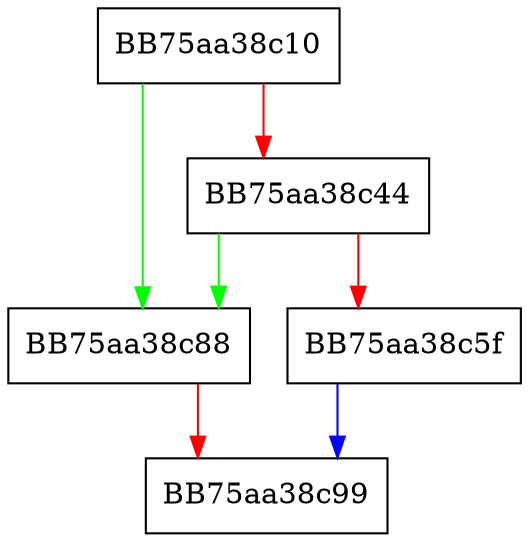 digraph put {
  node [shape="box"];
  graph [splines=ortho];
  BB75aa38c10 -> BB75aa38c88 [color="green"];
  BB75aa38c10 -> BB75aa38c44 [color="red"];
  BB75aa38c44 -> BB75aa38c88 [color="green"];
  BB75aa38c44 -> BB75aa38c5f [color="red"];
  BB75aa38c5f -> BB75aa38c99 [color="blue"];
  BB75aa38c88 -> BB75aa38c99 [color="red"];
}